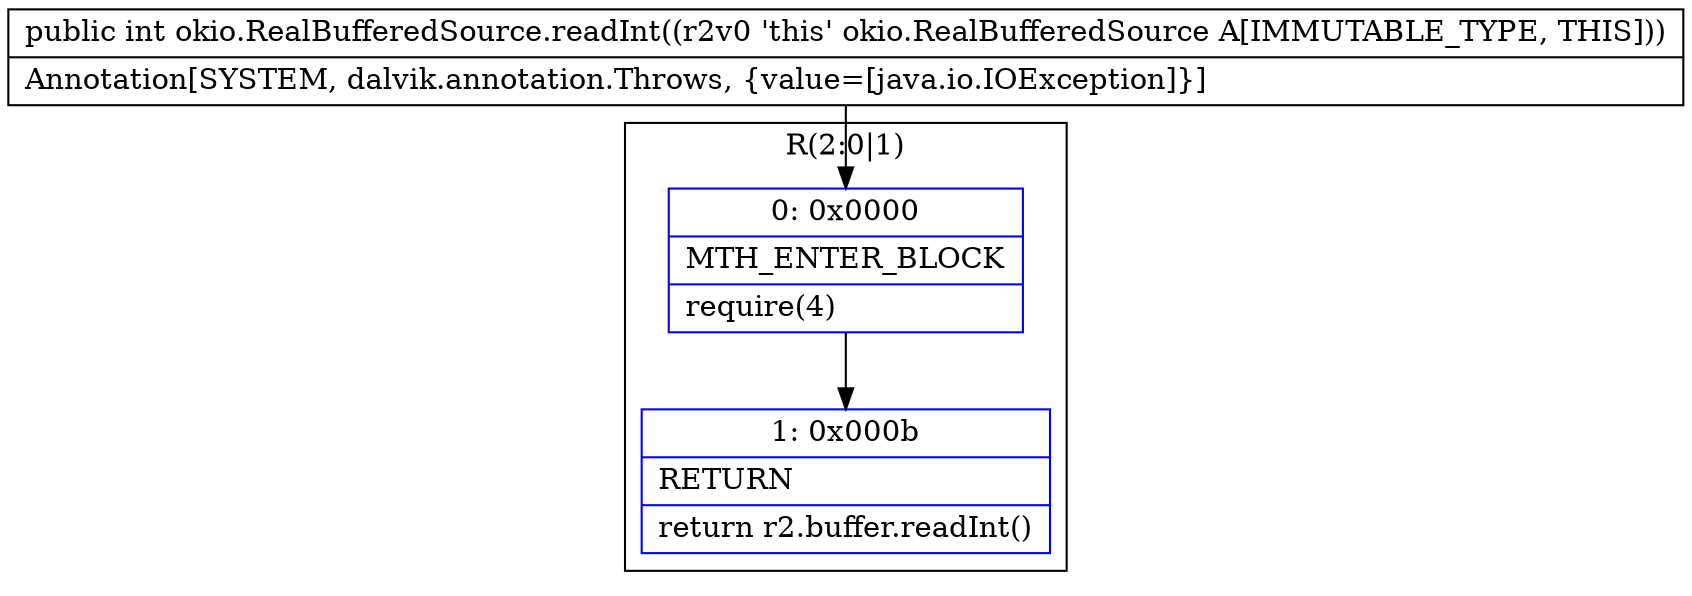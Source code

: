 digraph "CFG forokio.RealBufferedSource.readInt()I" {
subgraph cluster_Region_1775236527 {
label = "R(2:0|1)";
node [shape=record,color=blue];
Node_0 [shape=record,label="{0\:\ 0x0000|MTH_ENTER_BLOCK\l|require(4)\l}"];
Node_1 [shape=record,label="{1\:\ 0x000b|RETURN\l|return r2.buffer.readInt()\l}"];
}
MethodNode[shape=record,label="{public int okio.RealBufferedSource.readInt((r2v0 'this' okio.RealBufferedSource A[IMMUTABLE_TYPE, THIS]))  | Annotation[SYSTEM, dalvik.annotation.Throws, \{value=[java.io.IOException]\}]\l}"];
MethodNode -> Node_0;
Node_0 -> Node_1;
}

